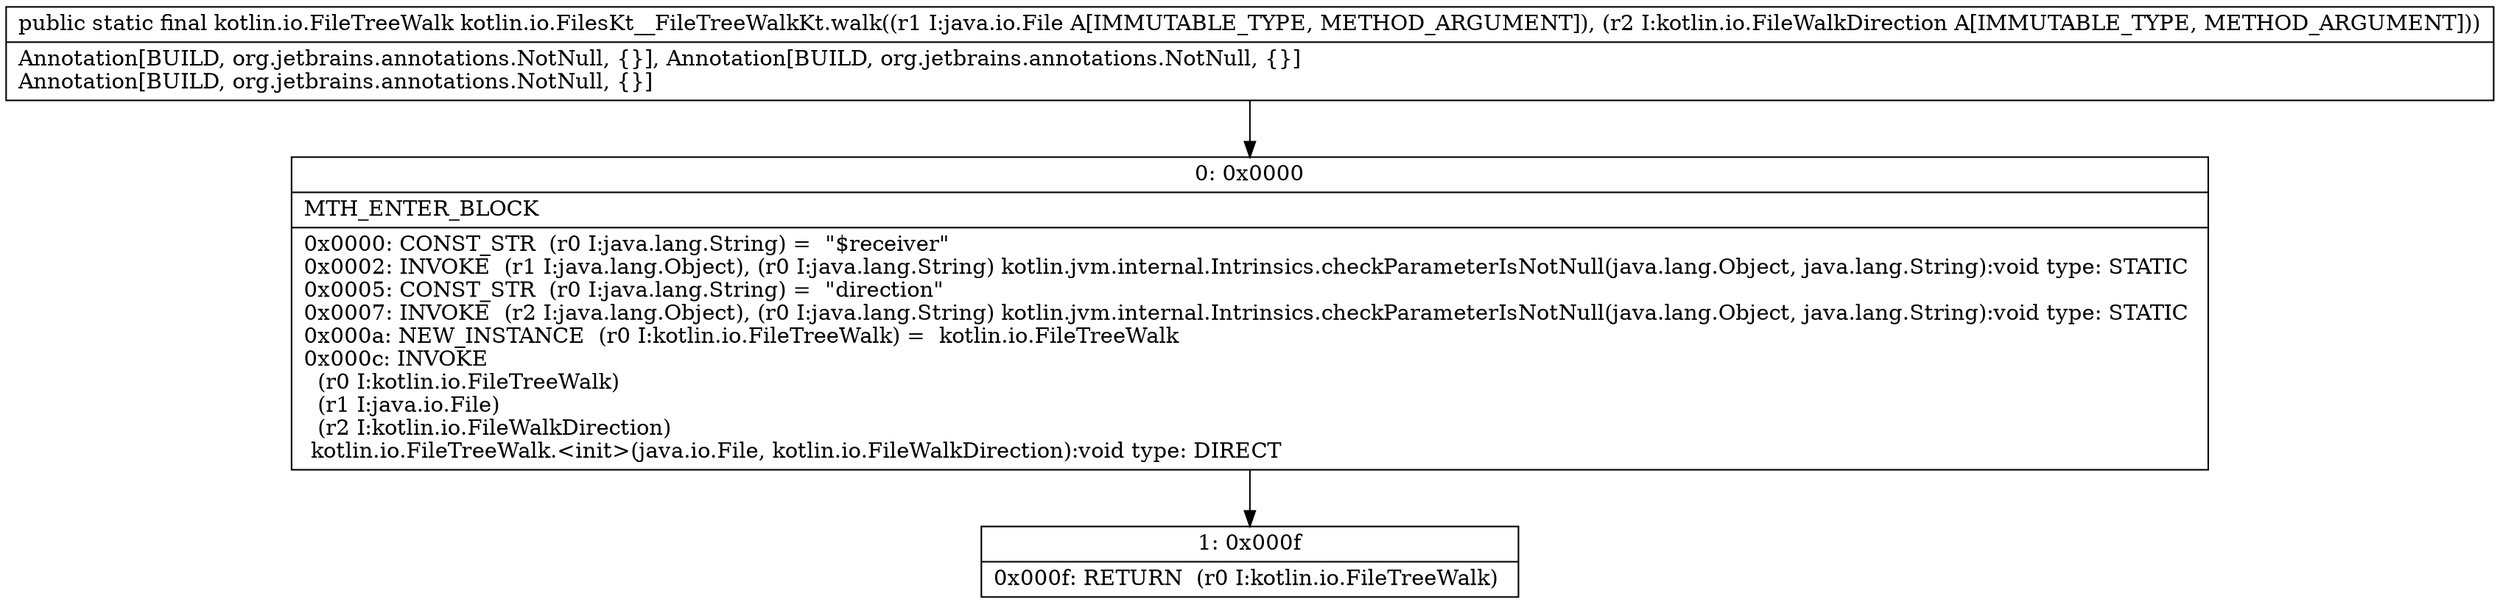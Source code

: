 digraph "CFG forkotlin.io.FilesKt__FileTreeWalkKt.walk(Ljava\/io\/File;Lkotlin\/io\/FileWalkDirection;)Lkotlin\/io\/FileTreeWalk;" {
Node_0 [shape=record,label="{0\:\ 0x0000|MTH_ENTER_BLOCK\l|0x0000: CONST_STR  (r0 I:java.lang.String) =  \"$receiver\" \l0x0002: INVOKE  (r1 I:java.lang.Object), (r0 I:java.lang.String) kotlin.jvm.internal.Intrinsics.checkParameterIsNotNull(java.lang.Object, java.lang.String):void type: STATIC \l0x0005: CONST_STR  (r0 I:java.lang.String) =  \"direction\" \l0x0007: INVOKE  (r2 I:java.lang.Object), (r0 I:java.lang.String) kotlin.jvm.internal.Intrinsics.checkParameterIsNotNull(java.lang.Object, java.lang.String):void type: STATIC \l0x000a: NEW_INSTANCE  (r0 I:kotlin.io.FileTreeWalk) =  kotlin.io.FileTreeWalk \l0x000c: INVOKE  \l  (r0 I:kotlin.io.FileTreeWalk)\l  (r1 I:java.io.File)\l  (r2 I:kotlin.io.FileWalkDirection)\l kotlin.io.FileTreeWalk.\<init\>(java.io.File, kotlin.io.FileWalkDirection):void type: DIRECT \l}"];
Node_1 [shape=record,label="{1\:\ 0x000f|0x000f: RETURN  (r0 I:kotlin.io.FileTreeWalk) \l}"];
MethodNode[shape=record,label="{public static final kotlin.io.FileTreeWalk kotlin.io.FilesKt__FileTreeWalkKt.walk((r1 I:java.io.File A[IMMUTABLE_TYPE, METHOD_ARGUMENT]), (r2 I:kotlin.io.FileWalkDirection A[IMMUTABLE_TYPE, METHOD_ARGUMENT]))  | Annotation[BUILD, org.jetbrains.annotations.NotNull, \{\}], Annotation[BUILD, org.jetbrains.annotations.NotNull, \{\}]\lAnnotation[BUILD, org.jetbrains.annotations.NotNull, \{\}]\l}"];
MethodNode -> Node_0;
Node_0 -> Node_1;
}

